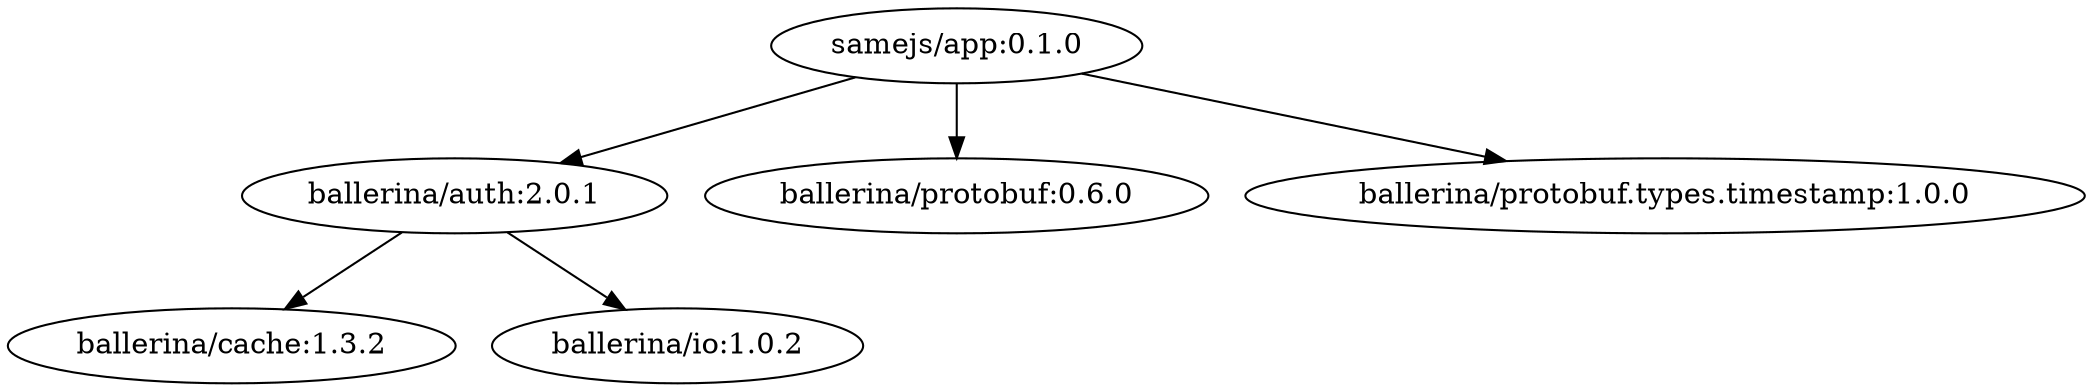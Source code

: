 digraph "example1" {
    "ballerina/auth:2.0.1" -> "ballerina/cache:1.3.2"
    "ballerina/auth:2.0.1" -> "ballerina/io:1.0.2"
    "samejs/app:0.1.0" -> "ballerina/auth:2.0.1"
    "samejs/app:0.1.0" -> "ballerina/protobuf:0.6.0"
    "samejs/app:0.1.0" -> "ballerina/protobuf.types.timestamp:1.0.0"
}
